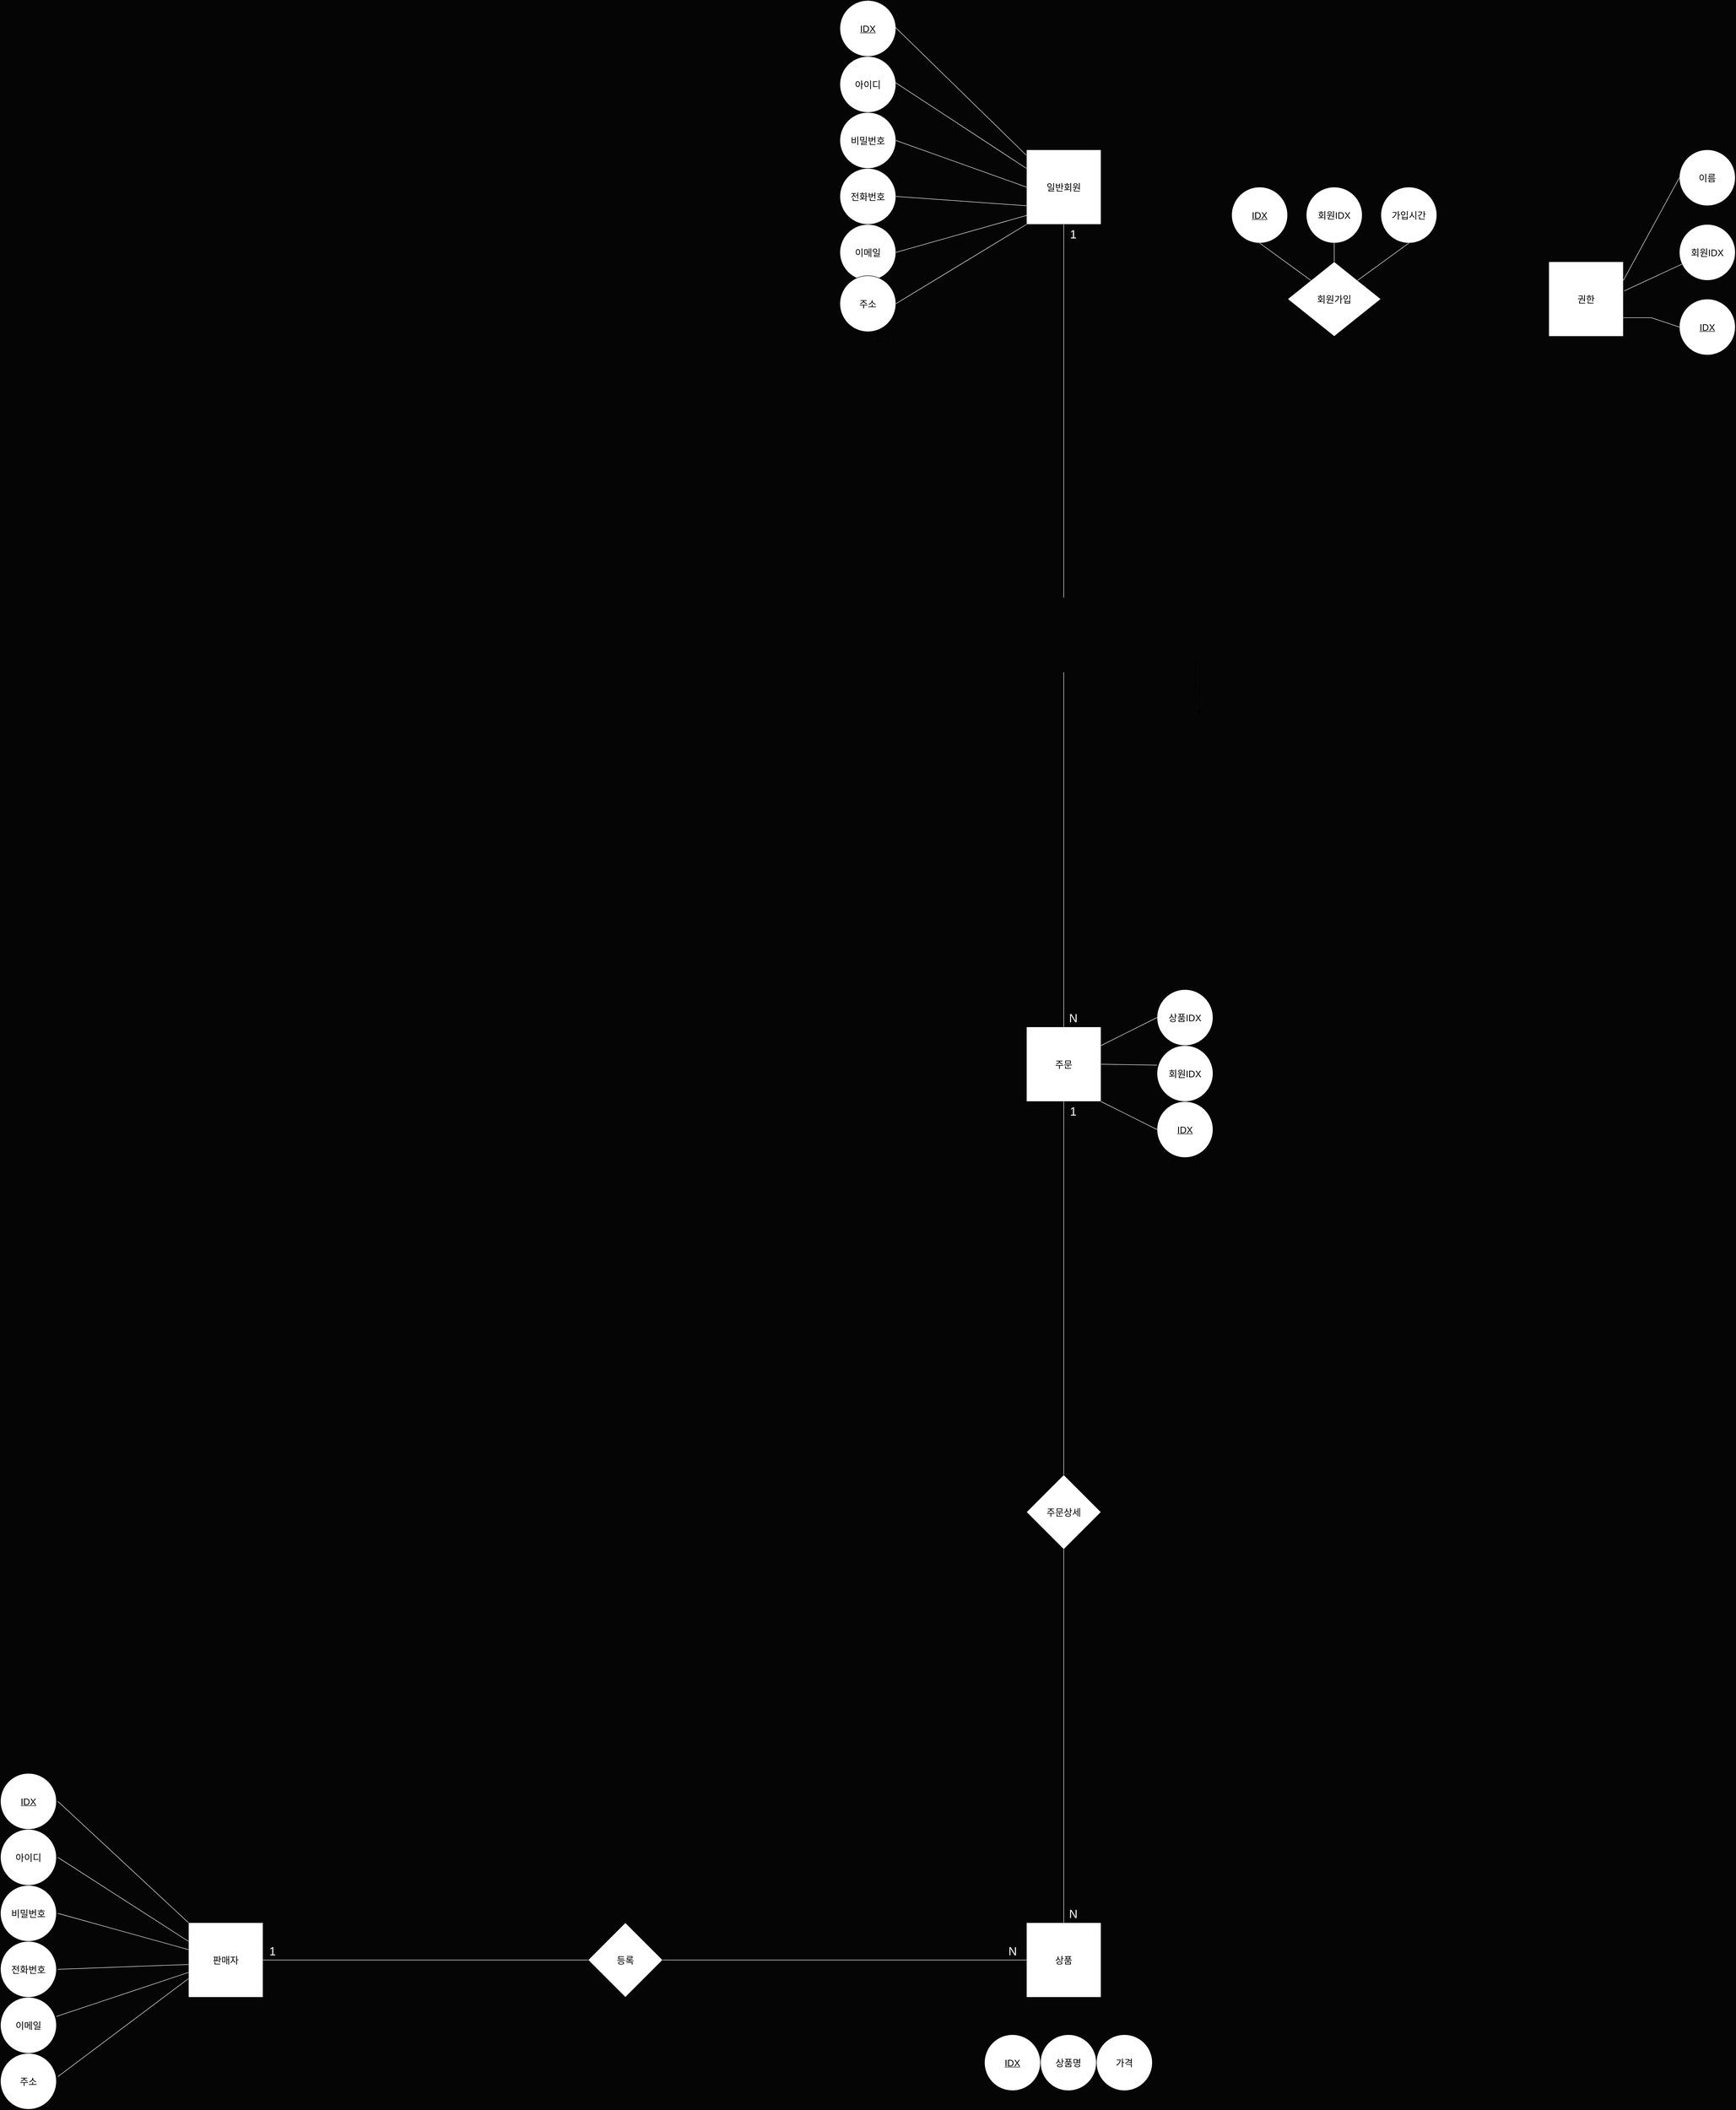 <mxfile version="22.1.22" type="embed">
  <diagram id="23iRSUPoRavnBvh4doch" name="Page-1">
    <mxGraphModel dx="11840" dy="14048" grid="1" gridSize="10" guides="1" tooltips="1" connect="1" arrows="1" fold="1" page="0" pageScale="1" pageWidth="827" pageHeight="1169" background="#050505" math="0" shadow="0">
      <root>
        <mxCell id="0" />
        <mxCell id="1" parent="0" />
        <mxCell id="36" value="&lt;span style=&quot;font-size: 20px;&quot;&gt;일반회원&lt;/span&gt;" style="whiteSpace=wrap;html=1;align=center;" parent="1" vertex="1">
          <mxGeometry x="-6960" y="-11760" width="160" height="160" as="geometry" />
        </mxCell>
        <mxCell id="37" value="&lt;font style=&quot;font-size: 20px;&quot;&gt;IDX&lt;/font&gt;" style="ellipse;whiteSpace=wrap;html=1;align=center;fontStyle=4;" parent="1" vertex="1">
          <mxGeometry x="-7360" y="-12080" width="120" height="120" as="geometry" />
        </mxCell>
        <mxCell id="38" value="&lt;font style=&quot;font-size: 20px;&quot;&gt;아이디&lt;/font&gt;" style="ellipse;whiteSpace=wrap;html=1;align=center;" parent="1" vertex="1">
          <mxGeometry x="-7360" y="-11960" width="120" height="120" as="geometry" />
        </mxCell>
        <mxCell id="39" value="&lt;font style=&quot;font-size: 20px;&quot;&gt;비밀번호&lt;/font&gt;" style="ellipse;whiteSpace=wrap;html=1;align=center;" parent="1" vertex="1">
          <mxGeometry x="-7360" y="-11840" width="120" height="120" as="geometry" />
        </mxCell>
        <mxCell id="40" value="&lt;font style=&quot;font-size: 20px;&quot;&gt;전화번호&lt;/font&gt;" style="ellipse;whiteSpace=wrap;html=1;align=center;" parent="1" vertex="1">
          <mxGeometry x="-7360" y="-11720" width="120" height="120" as="geometry" />
        </mxCell>
        <mxCell id="41" value="&lt;font style=&quot;font-size: 20px;&quot;&gt;이메일&lt;/font&gt;" style="ellipse;whiteSpace=wrap;html=1;align=center;" parent="1" vertex="1">
          <mxGeometry x="-7360" y="-11600" width="120" height="120" as="geometry" />
        </mxCell>
        <mxCell id="115" style="edgeStyle=orthogonalEdgeStyle;rounded=0;orthogonalLoop=1;jettySize=auto;html=1;exitX=1;exitY=0;exitDx=0;exitDy=0;" parent="1" source="42" edge="1">
          <mxGeometry relative="1" as="geometry">
            <mxPoint x="-7280" y="-11430" as="targetPoint" />
          </mxGeometry>
        </mxCell>
        <mxCell id="42" value="&lt;font style=&quot;font-size: 20px;&quot;&gt;주소&lt;/font&gt;" style="ellipse;whiteSpace=wrap;html=1;align=center;" parent="1" vertex="1">
          <mxGeometry x="-7360" y="-11490" width="120" height="120" as="geometry" />
        </mxCell>
        <mxCell id="44" value="Text" style="text;html=1;align=center;verticalAlign=middle;resizable=0;points=[];autosize=1;strokeColor=none;fillColor=none;" parent="1" vertex="1">
          <mxGeometry x="-7135" y="-11572" width="50" height="30" as="geometry" />
        </mxCell>
        <mxCell id="45" value="" style="endArrow=none;html=1;rounded=0;exitX=0.5;exitY=0;exitDx=0;exitDy=0;entryX=-0.002;entryY=0.073;entryDx=0;entryDy=0;strokeColor=#FFFFFF;entryPerimeter=0;" parent="1" source="37" target="36" edge="1">
          <mxGeometry relative="1" as="geometry">
            <mxPoint x="-7010" y="-11610" as="sourcePoint" />
            <mxPoint x="-6850" y="-11610" as="targetPoint" />
          </mxGeometry>
        </mxCell>
        <mxCell id="47" value="" style="endArrow=none;html=1;rounded=0;entryX=0;entryY=0.25;entryDx=0;entryDy=0;strokeColor=#FFFFFF;exitX=0.917;exitY=0.417;exitDx=0;exitDy=0;exitPerimeter=0;" parent="1" source="38" target="36" edge="1">
          <mxGeometry relative="1" as="geometry">
            <mxPoint x="-7240" y="-11850" as="sourcePoint" />
            <mxPoint x="-6815" y="-11680" as="targetPoint" />
          </mxGeometry>
        </mxCell>
        <mxCell id="48" value="" style="endArrow=none;html=1;rounded=0;exitX=1;exitY=0.5;exitDx=0;exitDy=0;entryX=0;entryY=0.5;entryDx=0;entryDy=0;strokeColor=#FFFFFF;" parent="1" source="39" target="36" edge="1">
          <mxGeometry relative="1" as="geometry">
            <mxPoint x="-6980" y="-11520" as="sourcePoint" />
            <mxPoint x="-6805" y="-11640" as="targetPoint" />
          </mxGeometry>
        </mxCell>
        <mxCell id="50" value="" style="endArrow=none;html=1;rounded=0;exitX=1;exitY=0.5;exitDx=0;exitDy=0;entryX=0;entryY=0.75;entryDx=0;entryDy=0;strokeColor=#FFFFFF;" parent="1" source="40" target="36" edge="1">
          <mxGeometry relative="1" as="geometry">
            <mxPoint x="-6820" y="-11520" as="sourcePoint" />
            <mxPoint x="-6770" y="-11600" as="targetPoint" />
          </mxGeometry>
        </mxCell>
        <mxCell id="52" value="" style="endArrow=none;html=1;rounded=0;exitX=1;exitY=0.5;exitDx=0;exitDy=0;entryX=0.019;entryY=0.875;entryDx=0;entryDy=0;strokeColor=#FFFFFF;entryPerimeter=0;" parent="1" source="41" target="36" edge="1">
          <mxGeometry relative="1" as="geometry">
            <mxPoint x="-6660" y="-11520" as="sourcePoint" />
            <mxPoint x="-6730" y="-11600" as="targetPoint" />
          </mxGeometry>
        </mxCell>
        <mxCell id="54" value="" style="endArrow=none;html=1;rounded=0;exitX=0;exitY=1;exitDx=0;exitDy=0;entryX=1;entryY=0.5;entryDx=0;entryDy=0;strokeColor=#FFFFFF;" parent="1" source="36" target="42" edge="1">
          <mxGeometry relative="1" as="geometry">
            <mxPoint x="-6860" y="-11140" as="sourcePoint" />
            <mxPoint x="-7160" y="-11300" as="targetPoint" />
          </mxGeometry>
        </mxCell>
        <mxCell id="55" value="&lt;span style=&quot;font-size: 20px;&quot;&gt;회원가입&lt;/span&gt;" style="shape=rhombus;perimeter=rhombusPerimeter;whiteSpace=wrap;html=1;align=center;" parent="1" vertex="1">
          <mxGeometry x="-6400" y="-11520" width="200" height="160" as="geometry" />
        </mxCell>
        <mxCell id="57" value="&lt;span style=&quot;font-size: 20px;&quot;&gt;권한&lt;/span&gt;" style="whiteSpace=wrap;html=1;align=center;" parent="1" vertex="1">
          <mxGeometry x="-5840" y="-11520" width="160" height="160" as="geometry" />
        </mxCell>
        <mxCell id="58" value="&lt;font style=&quot;font-size: 20px;&quot;&gt;IDX&lt;/font&gt;" style="ellipse;whiteSpace=wrap;html=1;align=center;fontStyle=4;" parent="1" vertex="1">
          <mxGeometry x="-5560" y="-11440" width="120" height="120" as="geometry" />
        </mxCell>
        <mxCell id="59" value="&lt;font style=&quot;font-size: 20px;&quot;&gt;이름&lt;/font&gt;" style="ellipse;whiteSpace=wrap;html=1;align=center;" parent="1" vertex="1">
          <mxGeometry x="-5560" y="-11760" width="120" height="120" as="geometry" />
        </mxCell>
        <mxCell id="62" value="" style="endArrow=none;html=1;rounded=0;entryX=1;entryY=0.75;entryDx=0;entryDy=0;strokeColor=#FFFFFF;exitX=0;exitY=0.5;exitDx=0;exitDy=0;" parent="1" source="58" target="57" edge="1">
          <mxGeometry relative="1" as="geometry">
            <mxPoint x="-5640" y="-11360" as="sourcePoint" />
            <mxPoint x="-5610" y="-11438.33" as="targetPoint" />
            <Array as="points">
              <mxPoint x="-5620" y="-11400" />
            </Array>
          </mxGeometry>
        </mxCell>
        <mxCell id="64" value="" style="endArrow=none;html=1;rounded=0;entryX=1;entryY=0.25;entryDx=0;entryDy=0;strokeColor=#FFFFFF;exitX=0;exitY=0.5;exitDx=0;exitDy=0;" parent="1" source="59" target="57" edge="1">
          <mxGeometry relative="1" as="geometry">
            <mxPoint x="-5620" y="-11520" as="sourcePoint" />
            <mxPoint x="-5640" y="-11598.33" as="targetPoint" />
          </mxGeometry>
        </mxCell>
        <mxCell id="68" value="&lt;font style=&quot;font-size: 20px;&quot;&gt;상품&lt;/font&gt;" style="whiteSpace=wrap;html=1;align=center;" parent="1" vertex="1">
          <mxGeometry x="-6960" y="-7960" width="160" height="160" as="geometry" />
        </mxCell>
        <mxCell id="82" value="&lt;font style=&quot;font-size: 20px;&quot;&gt;IDX&lt;/font&gt;" style="ellipse;whiteSpace=wrap;html=1;align=center;fontStyle=4;" parent="1" vertex="1">
          <mxGeometry x="-7050" y="-7720" width="120" height="120" as="geometry" />
        </mxCell>
        <mxCell id="83" value="&lt;font style=&quot;font-size: 20px;&quot;&gt;상품명&lt;/font&gt;" style="ellipse;whiteSpace=wrap;html=1;align=center;" parent="1" vertex="1">
          <mxGeometry x="-6930" y="-7720" width="120" height="120" as="geometry" />
        </mxCell>
        <mxCell id="84" value="&lt;span style=&quot;font-size: 20px;&quot;&gt;가격&lt;/span&gt;" style="ellipse;whiteSpace=wrap;html=1;align=center;" parent="1" vertex="1">
          <mxGeometry x="-6810" y="-7720" width="120" height="120" as="geometry" />
        </mxCell>
        <mxCell id="94" style="edgeStyle=orthogonalEdgeStyle;rounded=0;orthogonalLoop=1;jettySize=auto;html=1;exitX=1;exitY=0;exitDx=0;exitDy=0;" parent="1" edge="1">
          <mxGeometry relative="1" as="geometry">
            <mxPoint x="-6590" y="-10550" as="targetPoint" />
            <mxPoint x="-6577.574" y="-10662.426" as="sourcePoint" />
          </mxGeometry>
        </mxCell>
        <mxCell id="107" value="&lt;font style=&quot;font-size: 20px;&quot;&gt;회원IDX&lt;/font&gt;" style="ellipse;whiteSpace=wrap;html=1;align=center;" parent="1" vertex="1">
          <mxGeometry x="-5560" y="-11600" width="120" height="120" as="geometry" />
        </mxCell>
        <mxCell id="108" value="" style="endArrow=none;html=1;rounded=0;exitX=1.01;exitY=0.391;exitDx=0;exitDy=0;exitPerimeter=0;strokeColor=#FFFFFF;" parent="1" source="57" target="107" edge="1">
          <mxGeometry relative="1" as="geometry">
            <mxPoint x="-5680" y="-11460" as="sourcePoint" />
            <mxPoint x="-5520" y="-11460" as="targetPoint" />
          </mxGeometry>
        </mxCell>
        <mxCell id="109" value="&lt;font style=&quot;font-size: 20px;&quot;&gt;IDX&lt;/font&gt;" style="ellipse;whiteSpace=wrap;html=1;align=center;fontStyle=4;" parent="1" vertex="1">
          <mxGeometry x="-6520" y="-11680" width="120" height="120" as="geometry" />
        </mxCell>
        <mxCell id="110" value="&lt;span style=&quot;font-size: 20px;&quot;&gt;회원IDX&lt;br&gt;&lt;/span&gt;" style="ellipse;whiteSpace=wrap;html=1;align=center;" parent="1" vertex="1">
          <mxGeometry x="-6360" y="-11680" width="120" height="120" as="geometry" />
        </mxCell>
        <mxCell id="111" value="&lt;span style=&quot;font-size: 20px;&quot;&gt;가입시간&lt;br&gt;&lt;/span&gt;" style="ellipse;whiteSpace=wrap;html=1;align=center;" parent="1" vertex="1">
          <mxGeometry x="-6200" y="-11680" width="120" height="120" as="geometry" />
        </mxCell>
        <mxCell id="112" value="" style="endArrow=none;html=1;rounded=0;exitX=0.5;exitY=1;exitDx=0;exitDy=0;entryX=0;entryY=0;entryDx=0;entryDy=0;strokeColor=#FFFFFF;" parent="1" source="109" target="55" edge="1">
          <mxGeometry relative="1" as="geometry">
            <mxPoint x="-6560" y="-11521.67" as="sourcePoint" />
            <mxPoint x="-6400" y="-11521.67" as="targetPoint" />
          </mxGeometry>
        </mxCell>
        <mxCell id="113" value="" style="endArrow=none;html=1;rounded=0;strokeColor=#FFFFFF;exitX=0.5;exitY=1;exitDx=0;exitDy=0;" parent="1" source="110" target="55" edge="1">
          <mxGeometry relative="1" as="geometry">
            <mxPoint x="-6200" y="-11505" as="sourcePoint" />
            <mxPoint x="-6090" y="-11415" as="targetPoint" />
          </mxGeometry>
        </mxCell>
        <mxCell id="114" value="" style="endArrow=none;html=1;rounded=0;exitX=0.5;exitY=1;exitDx=0;exitDy=0;entryX=1;entryY=0;entryDx=0;entryDy=0;strokeColor=#FFFFFF;" parent="1" source="111" target="55" edge="1">
          <mxGeometry relative="1" as="geometry">
            <mxPoint x="-6200" y="-11530" as="sourcePoint" />
            <mxPoint x="-6090" y="-11450" as="targetPoint" />
          </mxGeometry>
        </mxCell>
        <mxCell id="164" value="" style="edgeStyle=orthogonalEdgeStyle;rounded=0;orthogonalLoop=1;jettySize=auto;html=1;" edge="1" parent="1" source="116" target="158">
          <mxGeometry relative="1" as="geometry" />
        </mxCell>
        <mxCell id="116" value="&lt;font style=&quot;font-size: 20px;&quot;&gt;주문&lt;/font&gt;" style="whiteSpace=wrap;html=1;align=center;" parent="1" vertex="1">
          <mxGeometry x="-6960" y="-9880" width="160" height="160" as="geometry" />
        </mxCell>
        <mxCell id="117" value="&lt;font style=&quot;font-size: 20px;&quot;&gt;IDX&lt;/font&gt;" style="ellipse;whiteSpace=wrap;html=1;align=center;fontStyle=4;" parent="1" vertex="1">
          <mxGeometry x="-6680" y="-9720" width="120" height="120" as="geometry" />
        </mxCell>
        <mxCell id="118" value="&lt;span style=&quot;font-size: 20px;&quot;&gt;회원IDX&lt;/span&gt;" style="ellipse;whiteSpace=wrap;html=1;align=center;" parent="1" vertex="1">
          <mxGeometry x="-6680" y="-9840" width="120" height="120" as="geometry" />
        </mxCell>
        <mxCell id="119" value="&lt;span style=&quot;font-size: 20px;&quot;&gt;상품IDX&lt;/span&gt;" style="ellipse;whiteSpace=wrap;html=1;align=center;" parent="1" vertex="1">
          <mxGeometry x="-6680" y="-9960" width="120" height="120" as="geometry" />
        </mxCell>
        <mxCell id="120" value="&lt;span style=&quot;font-size: 20px;&quot;&gt;판매자&lt;/span&gt;" style="whiteSpace=wrap;html=1;align=center;" parent="1" vertex="1">
          <mxGeometry x="-8756.92" y="-7960" width="160" height="160" as="geometry" />
        </mxCell>
        <mxCell id="121" value="&lt;font style=&quot;font-size: 20px;&quot;&gt;IDX&lt;/font&gt;" style="ellipse;whiteSpace=wrap;html=1;align=center;fontStyle=4;" parent="1" vertex="1">
          <mxGeometry x="-9160" y="-8280" width="120" height="120" as="geometry" />
        </mxCell>
        <mxCell id="122" value="&lt;font style=&quot;font-size: 20px;&quot;&gt;아이디&lt;/font&gt;" style="ellipse;whiteSpace=wrap;html=1;align=center;" parent="1" vertex="1">
          <mxGeometry x="-9160" y="-8160" width="120" height="120" as="geometry" />
        </mxCell>
        <mxCell id="123" value="&lt;font style=&quot;font-size: 20px;&quot;&gt;비밀번호&lt;/font&gt;" style="ellipse;whiteSpace=wrap;html=1;align=center;" parent="1" vertex="1">
          <mxGeometry x="-9160" y="-8040" width="120" height="120" as="geometry" />
        </mxCell>
        <mxCell id="124" value="&lt;font style=&quot;font-size: 20px;&quot;&gt;전화번호&lt;/font&gt;" style="ellipse;whiteSpace=wrap;html=1;align=center;" parent="1" vertex="1">
          <mxGeometry x="-9160" y="-7920" width="120" height="120" as="geometry" />
        </mxCell>
        <mxCell id="125" value="&lt;font style=&quot;font-size: 20px;&quot;&gt;이메일&lt;/font&gt;" style="ellipse;whiteSpace=wrap;html=1;align=center;" parent="1" vertex="1">
          <mxGeometry x="-9160" y="-7800" width="120" height="120" as="geometry" />
        </mxCell>
        <mxCell id="126" value="&lt;font style=&quot;font-size: 20px;&quot;&gt;주소&lt;/font&gt;" style="ellipse;whiteSpace=wrap;html=1;align=center;" parent="1" vertex="1">
          <mxGeometry x="-9160" y="-7680" width="120" height="120" as="geometry" />
        </mxCell>
        <mxCell id="127" value="" style="endArrow=none;html=1;rounded=0;exitX=1;exitY=0.5;exitDx=0;exitDy=0;entryX=0;entryY=0;entryDx=0;entryDy=0;strokeColor=#FFFFFF;" edge="1" parent="1" target="120">
          <mxGeometry relative="1" as="geometry">
            <mxPoint x="-9036.92" y="-8220" as="sourcePoint" />
            <mxPoint x="-8826.92" y="-8210.83" as="targetPoint" />
          </mxGeometry>
        </mxCell>
        <mxCell id="128" value="" style="endArrow=none;html=1;rounded=0;exitX=1;exitY=0.5;exitDx=0;exitDy=0;entryX=0;entryY=0.25;entryDx=0;entryDy=0;strokeColor=#FFFFFF;" edge="1" parent="1" target="120">
          <mxGeometry relative="1" as="geometry">
            <mxPoint x="-9036.92" y="-8100" as="sourcePoint" />
            <mxPoint x="-8846.92" y="-8030" as="targetPoint" />
          </mxGeometry>
        </mxCell>
        <mxCell id="131" value="" style="endArrow=none;html=1;rounded=0;exitX=1;exitY=0.5;exitDx=0;exitDy=0;strokeColor=#FFFFFF;" edge="1" parent="1" target="120">
          <mxGeometry relative="1" as="geometry">
            <mxPoint x="-9036.92" y="-7980" as="sourcePoint" />
            <mxPoint x="-8816.92" y="-7940" as="targetPoint" />
          </mxGeometry>
        </mxCell>
        <mxCell id="132" value="" style="endArrow=none;html=1;rounded=0;exitX=1;exitY=0.5;exitDx=0;exitDy=0;entryX=0;entryY=0.56;entryDx=0;entryDy=0;entryPerimeter=0;strokeColor=#FFFFFF;" edge="1" parent="1" target="120">
          <mxGeometry relative="1" as="geometry">
            <mxPoint x="-9036.92" y="-7860" as="sourcePoint" />
            <mxPoint x="-8846.92" y="-7880.33" as="targetPoint" />
          </mxGeometry>
        </mxCell>
        <mxCell id="133" value="" style="endArrow=none;html=1;rounded=0;strokeColor=#FFFFFF;" edge="1" parent="1" target="120">
          <mxGeometry relative="1" as="geometry">
            <mxPoint x="-9039.999" y="-7758.974" as="sourcePoint" />
            <mxPoint x="-8816.92" y="-7790" as="targetPoint" />
          </mxGeometry>
        </mxCell>
        <mxCell id="134" value="" style="endArrow=none;html=1;rounded=0;exitX=1;exitY=0.5;exitDx=0;exitDy=0;entryX=0;entryY=0.75;entryDx=0;entryDy=0;strokeColor=#FFFFFF;" edge="1" parent="1" target="120">
          <mxGeometry relative="1" as="geometry">
            <mxPoint x="-9036.92" y="-7630" as="sourcePoint" />
            <mxPoint x="-8776.92" y="-7720.33" as="targetPoint" />
          </mxGeometry>
        </mxCell>
        <mxCell id="135" value="&lt;font style=&quot;font-size: 20px;&quot;&gt;등록&lt;/font&gt;" style="shape=rhombus;perimeter=rhombusPerimeter;whiteSpace=wrap;html=1;align=center;" vertex="1" parent="1">
          <mxGeometry x="-7900" y="-7960" width="160" height="160" as="geometry" />
        </mxCell>
        <mxCell id="136" value="" style="endArrow=none;html=1;rounded=0;entryX=0;entryY=0.5;entryDx=0;entryDy=0;strokeColor=#FFFFFF;" edge="1" parent="1" source="120" target="135">
          <mxGeometry relative="1" as="geometry">
            <mxPoint x="-8220" y="-7880.83" as="sourcePoint" />
            <mxPoint x="-8060" y="-7880.66" as="targetPoint" />
          </mxGeometry>
        </mxCell>
        <mxCell id="138" value="" style="endArrow=none;html=1;rounded=0;exitX=1;exitY=0.5;exitDx=0;exitDy=0;entryX=0;entryY=0.5;entryDx=0;entryDy=0;strokeColor=#FFFFFF;" edge="1" parent="1" source="135" target="68">
          <mxGeometry relative="1" as="geometry">
            <mxPoint x="-8140" y="-9660.83" as="sourcePoint" />
            <mxPoint x="-7980" y="-9660.83" as="targetPoint" />
          </mxGeometry>
        </mxCell>
        <mxCell id="139" value="&lt;font color=&quot;#ffffff&quot; style=&quot;font-size: 25px;&quot;&gt;1&lt;/font&gt;" style="text;html=1;align=center;verticalAlign=middle;resizable=0;points=[];autosize=1;strokeColor=none;fillColor=none;" vertex="1" parent="1">
          <mxGeometry x="-8596.92" y="-7920" width="40" height="40" as="geometry" />
        </mxCell>
        <mxCell id="140" value="&lt;font color=&quot;#ffffff&quot;&gt;&lt;span style=&quot;font-size: 25px;&quot;&gt;N&lt;/span&gt;&lt;/font&gt;" style="text;html=1;align=center;verticalAlign=middle;resizable=0;points=[];autosize=1;strokeColor=none;fillColor=none;" vertex="1" parent="1">
          <mxGeometry x="-7010" y="-7920" width="40" height="40" as="geometry" />
        </mxCell>
        <mxCell id="149" value="" style="endArrow=none;html=1;rounded=0;exitX=0.5;exitY=1;exitDx=0;exitDy=0;entryX=0.5;entryY=0;entryDx=0;entryDy=0;strokeColor=#FFFFFF;" edge="1" parent="1" source="36">
          <mxGeometry relative="1" as="geometry">
            <mxPoint x="-6850" y="-11320" as="sourcePoint" />
            <mxPoint x="-6880" y="-10800" as="targetPoint" />
          </mxGeometry>
        </mxCell>
        <mxCell id="151" value="" style="endArrow=none;html=1;rounded=0;entryX=0.5;entryY=1;entryDx=0;entryDy=0;exitX=0.5;exitY=0;exitDx=0;exitDy=0;strokeColor=#FFFFFF;" edge="1" parent="1" source="116">
          <mxGeometry relative="1" as="geometry">
            <mxPoint x="-7130" y="-10280" as="sourcePoint" />
            <mxPoint x="-6880" y="-10640" as="targetPoint" />
          </mxGeometry>
        </mxCell>
        <mxCell id="154" value="" style="endArrow=none;html=1;rounded=0;exitX=1;exitY=0.25;exitDx=0;exitDy=0;entryX=0;entryY=0.5;entryDx=0;entryDy=0;strokeColor=#FFFFFF;" edge="1" parent="1" source="116" target="119">
          <mxGeometry relative="1" as="geometry">
            <mxPoint x="-6760" y="-10080" as="sourcePoint" />
            <mxPoint x="-6600" y="-10080" as="targetPoint" />
          </mxGeometry>
        </mxCell>
        <mxCell id="155" value="" style="endArrow=none;html=1;rounded=0;exitX=1;exitY=0.5;exitDx=0;exitDy=0;entryX=0;entryY=0.35;entryDx=0;entryDy=0;entryPerimeter=0;strokeColor=#FFFFFF;" edge="1" parent="1" source="116" target="118">
          <mxGeometry relative="1" as="geometry">
            <mxPoint x="-6580" y="-9822" as="sourcePoint" />
            <mxPoint x="-6420" y="-9822" as="targetPoint" />
          </mxGeometry>
        </mxCell>
        <mxCell id="156" value="" style="endArrow=none;html=1;rounded=0;exitX=1;exitY=1;exitDx=0;exitDy=0;entryX=0;entryY=0.5;entryDx=0;entryDy=0;strokeColor=#FFFFFF;" edge="1" parent="1" source="116" target="117">
          <mxGeometry relative="1" as="geometry">
            <mxPoint x="-7040" y="-10140" as="sourcePoint" />
            <mxPoint x="-6880" y="-10140" as="targetPoint" />
          </mxGeometry>
        </mxCell>
        <mxCell id="157" value="&lt;font color=&quot;#ffffff&quot; style=&quot;font-size: 25px;&quot;&gt;1&lt;/font&gt;" style="text;html=1;align=center;verticalAlign=middle;resizable=0;points=[];autosize=1;strokeColor=none;fillColor=none;" vertex="1" parent="1">
          <mxGeometry x="-6880" y="-11600" width="40" height="40" as="geometry" />
        </mxCell>
        <mxCell id="158" value="&lt;font color=&quot;#ffffff&quot;&gt;&lt;span style=&quot;font-size: 25px;&quot;&gt;N&lt;/span&gt;&lt;/font&gt;" style="text;html=1;align=center;verticalAlign=middle;resizable=0;points=[];autosize=1;strokeColor=none;fillColor=none;" vertex="1" parent="1">
          <mxGeometry x="-6880" y="-9920" width="40" height="40" as="geometry" />
        </mxCell>
        <mxCell id="159" value="&lt;span style=&quot;font-size: 20px;&quot;&gt;주문상세&lt;/span&gt;" style="shape=rhombus;perimeter=rhombusPerimeter;whiteSpace=wrap;html=1;align=center;" vertex="1" parent="1">
          <mxGeometry x="-6960" y="-8920" width="160" height="160" as="geometry" />
        </mxCell>
        <mxCell id="160" value="" style="endArrow=none;html=1;rounded=0;exitX=0.5;exitY=1;exitDx=0;exitDy=0;entryX=0.5;entryY=0;entryDx=0;entryDy=0;strokeColor=#FFFFFF;" edge="1" parent="1" source="116" target="159">
          <mxGeometry relative="1" as="geometry">
            <mxPoint x="-6900" y="-9150" as="sourcePoint" />
            <mxPoint x="-6740" y="-9150" as="targetPoint" />
          </mxGeometry>
        </mxCell>
        <mxCell id="161" value="" style="endArrow=none;html=1;rounded=0;exitX=0.5;exitY=1;exitDx=0;exitDy=0;strokeColor=#FFFFFF;" edge="1" parent="1" target="68">
          <mxGeometry relative="1" as="geometry">
            <mxPoint x="-6880" y="-8770" as="sourcePoint" />
            <mxPoint x="-6880" y="-7970" as="targetPoint" />
          </mxGeometry>
        </mxCell>
        <mxCell id="162" value="&lt;font color=&quot;#ffffff&quot; style=&quot;font-size: 25px;&quot;&gt;1&lt;/font&gt;" style="text;html=1;align=center;verticalAlign=middle;resizable=0;points=[];autosize=1;strokeColor=none;fillColor=none;" vertex="1" parent="1">
          <mxGeometry x="-6880" y="-9720" width="40" height="40" as="geometry" />
        </mxCell>
        <mxCell id="163" value="&lt;font color=&quot;#ffffff&quot;&gt;&lt;span style=&quot;font-size: 25px;&quot;&gt;N&lt;/span&gt;&lt;/font&gt;" style="text;html=1;align=center;verticalAlign=middle;resizable=0;points=[];autosize=1;strokeColor=none;fillColor=none;" vertex="1" parent="1">
          <mxGeometry x="-6880" y="-8000" width="40" height="40" as="geometry" />
        </mxCell>
      </root>
    </mxGraphModel>
  </diagram>
</mxfile>
